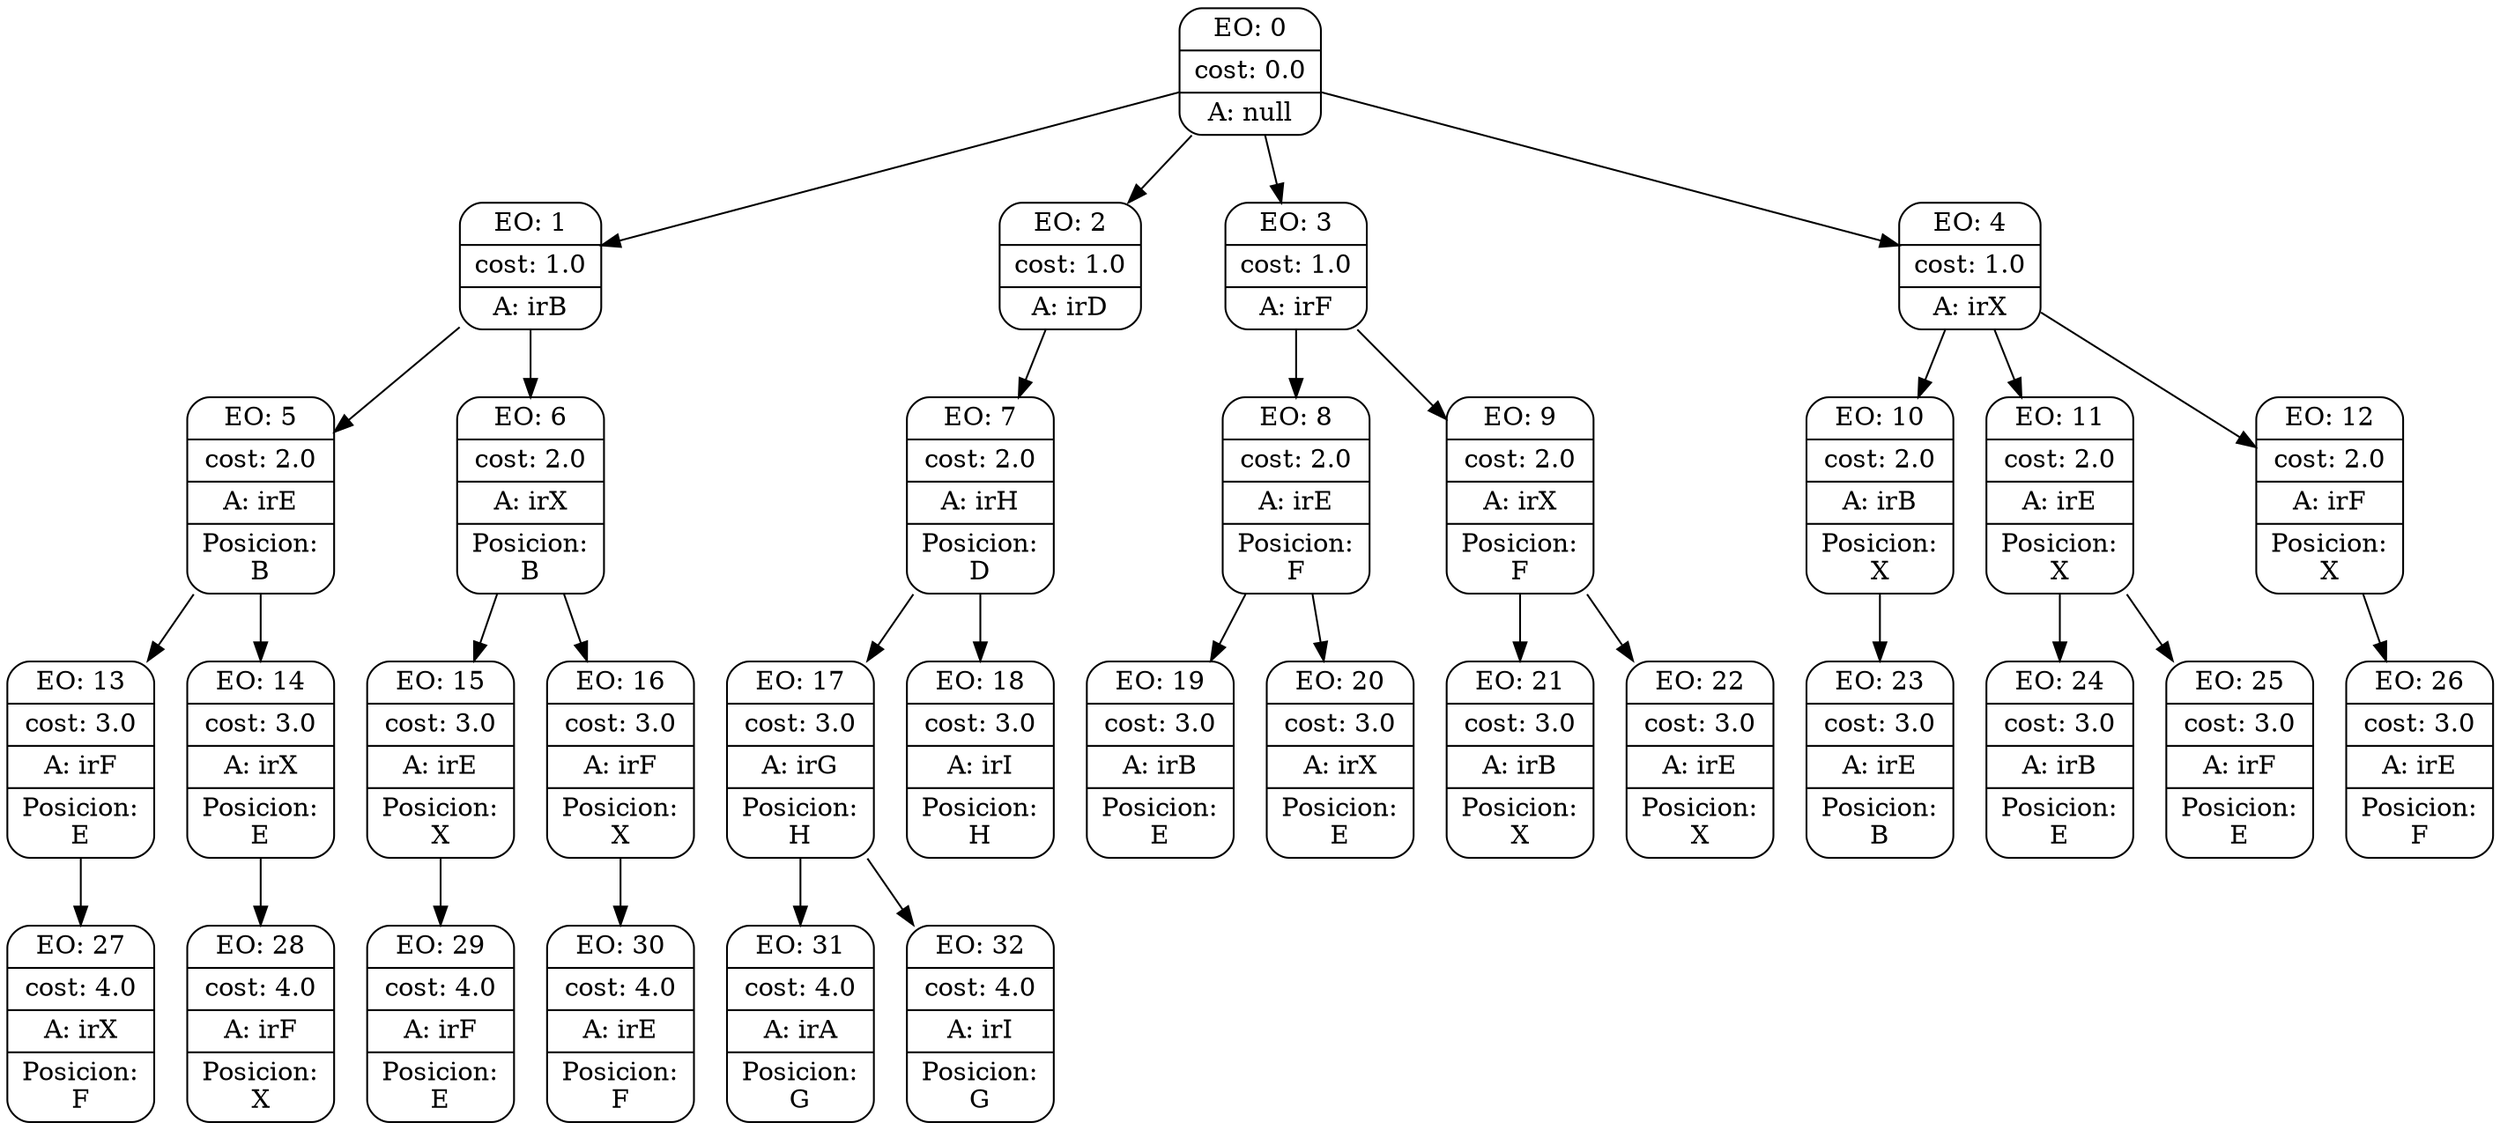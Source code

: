 digraph g {
node [shape = Mrecord];
nodo0[label="{EO: 0|cost: 0.0|A: null}"]
nodo1[label="{EO: 1|cost: 1.0|A: irB}"]
nodo5[label="{EO: 5|cost: 2.0|A: irE|Posicion:\nB}"]
nodo13[label="{EO: 13|cost: 3.0|A: irF|Posicion:\nE}"]
nodo27[label="{EO: 27|cost: 4.0|A: irX|Posicion:\nF}"]

nodo13 -> nodo27;

nodo5 -> nodo13;
nodo14[label="{EO: 14|cost: 3.0|A: irX|Posicion:\nE}"]
nodo28[label="{EO: 28|cost: 4.0|A: irF|Posicion:\nX}"]

nodo14 -> nodo28;

nodo5 -> nodo14;

nodo1 -> nodo5;
nodo6[label="{EO: 6|cost: 2.0|A: irX|Posicion:\nB}"]
nodo15[label="{EO: 15|cost: 3.0|A: irE|Posicion:\nX}"]
nodo29[label="{EO: 29|cost: 4.0|A: irF|Posicion:\nE}"]

nodo15 -> nodo29;

nodo6 -> nodo15;
nodo16[label="{EO: 16|cost: 3.0|A: irF|Posicion:\nX}"]
nodo30[label="{EO: 30|cost: 4.0|A: irE|Posicion:\nF}"]

nodo16 -> nodo30;

nodo6 -> nodo16;

nodo1 -> nodo6;

nodo0 -> nodo1;
nodo2[label="{EO: 2|cost: 1.0|A: irD}"]
nodo7[label="{EO: 7|cost: 2.0|A: irH|Posicion:\nD}"]
nodo17[label="{EO: 17|cost: 3.0|A: irG|Posicion:\nH}"]
nodo31[label="{EO: 31|cost: 4.0|A: irA|Posicion:\nG}"]

nodo17 -> nodo31;
nodo32[label="{EO: 32|cost: 4.0|A: irI|Posicion:\nG}"]

nodo17 -> nodo32;

nodo7 -> nodo17;
nodo18[label="{EO: 18|cost: 3.0|A: irI|Posicion:\nH}"]

nodo7 -> nodo18;

nodo2 -> nodo7;

nodo0 -> nodo2;
nodo3[label="{EO: 3|cost: 1.0|A: irF}"]
nodo8[label="{EO: 8|cost: 2.0|A: irE|Posicion:\nF}"]
nodo19[label="{EO: 19|cost: 3.0|A: irB|Posicion:\nE}"]

nodo8 -> nodo19;
nodo20[label="{EO: 20|cost: 3.0|A: irX|Posicion:\nE}"]

nodo8 -> nodo20;

nodo3 -> nodo8;
nodo9[label="{EO: 9|cost: 2.0|A: irX|Posicion:\nF}"]
nodo21[label="{EO: 21|cost: 3.0|A: irB|Posicion:\nX}"]

nodo9 -> nodo21;
nodo22[label="{EO: 22|cost: 3.0|A: irE|Posicion:\nX}"]

nodo9 -> nodo22;

nodo3 -> nodo9;

nodo0 -> nodo3;
nodo4[label="{EO: 4|cost: 1.0|A: irX}"]
nodo10[label="{EO: 10|cost: 2.0|A: irB|Posicion:\nX}"]
nodo23[label="{EO: 23|cost: 3.0|A: irE|Posicion:\nB}"]

nodo10 -> nodo23;

nodo4 -> nodo10;
nodo11[label="{EO: 11|cost: 2.0|A: irE|Posicion:\nX}"]
nodo24[label="{EO: 24|cost: 3.0|A: irB|Posicion:\nE}"]

nodo11 -> nodo24;
nodo25[label="{EO: 25|cost: 3.0|A: irF|Posicion:\nE}"]

nodo11 -> nodo25;

nodo4 -> nodo11;
nodo12[label="{EO: 12|cost: 2.0|A: irF|Posicion:\nX}"]
nodo26[label="{EO: 26|cost: 3.0|A: irE|Posicion:\nF}"]

nodo12 -> nodo26;

nodo4 -> nodo12;

nodo0 -> nodo4;


}